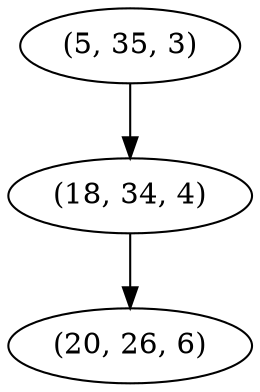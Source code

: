 digraph tree {
    "(5, 35, 3)";
    "(18, 34, 4)";
    "(20, 26, 6)";
    "(5, 35, 3)" -> "(18, 34, 4)";
    "(18, 34, 4)" -> "(20, 26, 6)";
}
